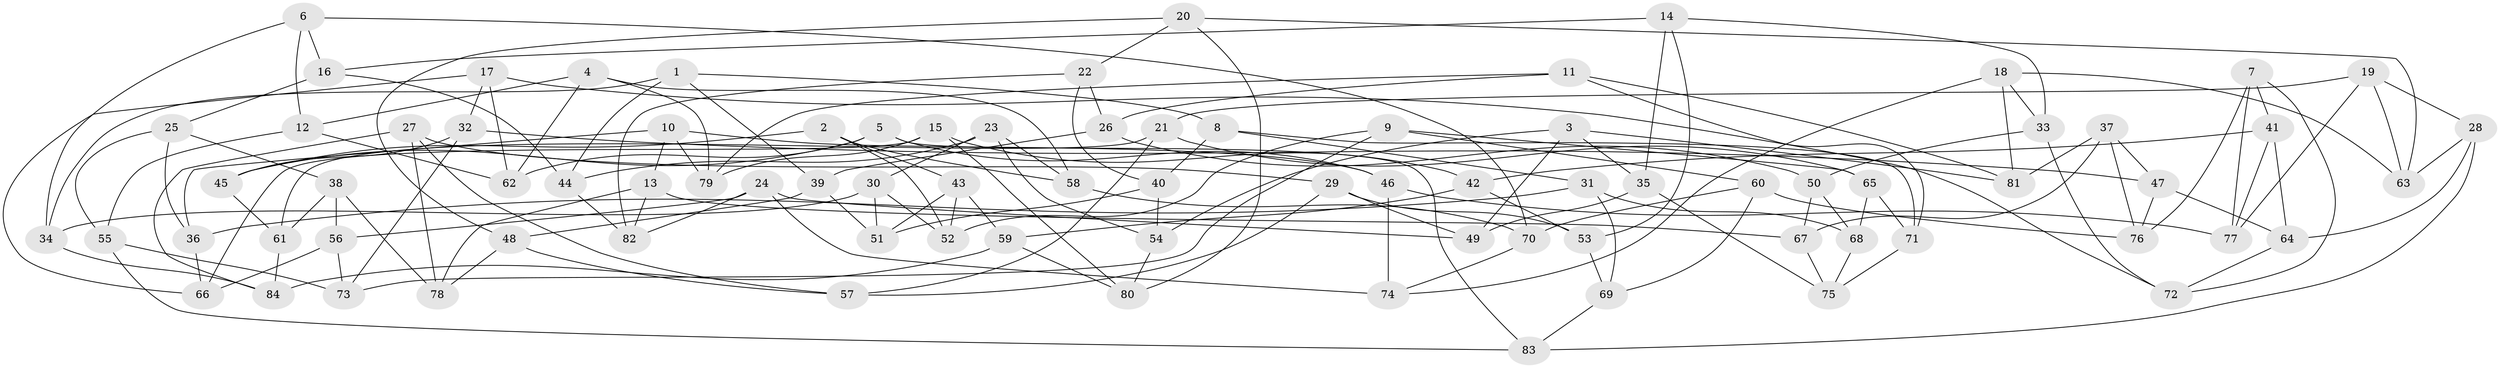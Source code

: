 // coarse degree distribution, {6: 0.46, 5: 0.2, 4: 0.3, 3: 0.04}
// Generated by graph-tools (version 1.1) at 2025/52/02/27/25 19:52:31]
// undirected, 84 vertices, 168 edges
graph export_dot {
graph [start="1"]
  node [color=gray90,style=filled];
  1;
  2;
  3;
  4;
  5;
  6;
  7;
  8;
  9;
  10;
  11;
  12;
  13;
  14;
  15;
  16;
  17;
  18;
  19;
  20;
  21;
  22;
  23;
  24;
  25;
  26;
  27;
  28;
  29;
  30;
  31;
  32;
  33;
  34;
  35;
  36;
  37;
  38;
  39;
  40;
  41;
  42;
  43;
  44;
  45;
  46;
  47;
  48;
  49;
  50;
  51;
  52;
  53;
  54;
  55;
  56;
  57;
  58;
  59;
  60;
  61;
  62;
  63;
  64;
  65;
  66;
  67;
  68;
  69;
  70;
  71;
  72;
  73;
  74;
  75;
  76;
  77;
  78;
  79;
  80;
  81;
  82;
  83;
  84;
  1 -- 39;
  1 -- 44;
  1 -- 34;
  1 -- 8;
  2 -- 58;
  2 -- 52;
  2 -- 45;
  2 -- 43;
  3 -- 81;
  3 -- 49;
  3 -- 54;
  3 -- 35;
  4 -- 58;
  4 -- 62;
  4 -- 12;
  4 -- 79;
  5 -- 62;
  5 -- 46;
  5 -- 45;
  5 -- 83;
  6 -- 16;
  6 -- 34;
  6 -- 70;
  6 -- 12;
  7 -- 72;
  7 -- 77;
  7 -- 41;
  7 -- 76;
  8 -- 31;
  8 -- 71;
  8 -- 40;
  9 -- 65;
  9 -- 73;
  9 -- 52;
  9 -- 60;
  10 -- 46;
  10 -- 13;
  10 -- 36;
  10 -- 79;
  11 -- 79;
  11 -- 71;
  11 -- 26;
  11 -- 81;
  12 -- 55;
  12 -- 62;
  13 -- 67;
  13 -- 78;
  13 -- 82;
  14 -- 35;
  14 -- 33;
  14 -- 53;
  14 -- 16;
  15 -- 42;
  15 -- 80;
  15 -- 66;
  15 -- 79;
  16 -- 25;
  16 -- 44;
  17 -- 72;
  17 -- 66;
  17 -- 62;
  17 -- 32;
  18 -- 81;
  18 -- 63;
  18 -- 33;
  18 -- 74;
  19 -- 28;
  19 -- 63;
  19 -- 77;
  19 -- 21;
  20 -- 48;
  20 -- 22;
  20 -- 80;
  20 -- 63;
  21 -- 65;
  21 -- 57;
  21 -- 61;
  22 -- 26;
  22 -- 40;
  22 -- 82;
  23 -- 44;
  23 -- 54;
  23 -- 58;
  23 -- 30;
  24 -- 49;
  24 -- 56;
  24 -- 82;
  24 -- 74;
  25 -- 36;
  25 -- 38;
  25 -- 55;
  26 -- 39;
  26 -- 50;
  27 -- 78;
  27 -- 84;
  27 -- 57;
  27 -- 29;
  28 -- 64;
  28 -- 83;
  28 -- 63;
  29 -- 53;
  29 -- 57;
  29 -- 49;
  30 -- 52;
  30 -- 34;
  30 -- 51;
  31 -- 36;
  31 -- 69;
  31 -- 68;
  32 -- 45;
  32 -- 47;
  32 -- 73;
  33 -- 72;
  33 -- 50;
  34 -- 84;
  35 -- 75;
  35 -- 49;
  36 -- 66;
  37 -- 67;
  37 -- 81;
  37 -- 76;
  37 -- 47;
  38 -- 61;
  38 -- 56;
  38 -- 78;
  39 -- 51;
  39 -- 48;
  40 -- 54;
  40 -- 51;
  41 -- 64;
  41 -- 77;
  41 -- 42;
  42 -- 53;
  42 -- 59;
  43 -- 59;
  43 -- 51;
  43 -- 52;
  44 -- 82;
  45 -- 61;
  46 -- 74;
  46 -- 77;
  47 -- 76;
  47 -- 64;
  48 -- 57;
  48 -- 78;
  50 -- 68;
  50 -- 67;
  53 -- 69;
  54 -- 80;
  55 -- 83;
  55 -- 73;
  56 -- 73;
  56 -- 66;
  58 -- 70;
  59 -- 80;
  59 -- 84;
  60 -- 76;
  60 -- 70;
  60 -- 69;
  61 -- 84;
  64 -- 72;
  65 -- 68;
  65 -- 71;
  67 -- 75;
  68 -- 75;
  69 -- 83;
  70 -- 74;
  71 -- 75;
}
